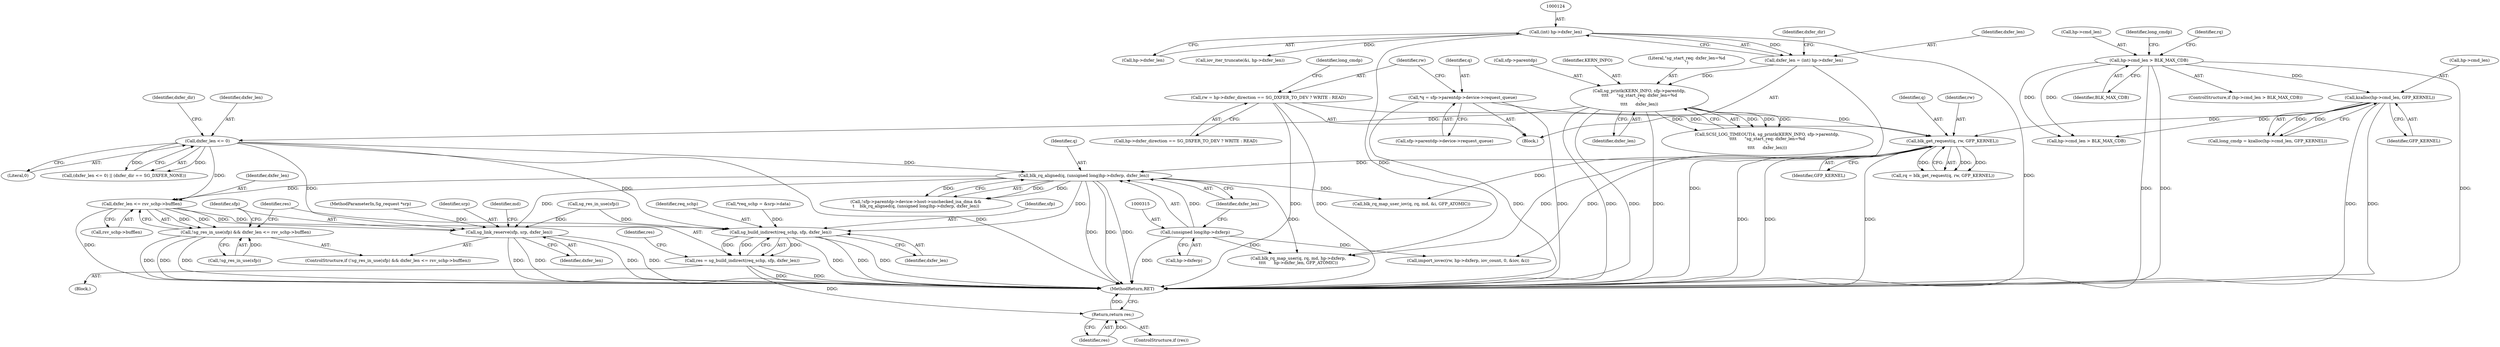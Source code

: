 digraph "0_linux_fdc81f45e9f57858da6351836507fbcf1b7583ee@pointer" {
"1000336" [label="(Call,dxfer_len <= rsv_schp->bufflen)"];
"1000312" [label="(Call,blk_rq_aligned(q, (unsigned long)hp->dxferp, dxfer_len))"];
"1000212" [label="(Call,blk_get_request(q, rw, GFP_KERNEL))"];
"1000155" [label="(Call,*q = sfp->parentdp->device->request_queue)"];
"1000167" [label="(Call,rw = hp->dxfer_direction == SG_DXFER_TO_DEV ? WRITE : READ)"];
"1000199" [label="(Call,kzalloc(hp->cmd_len, GFP_KERNEL))"];
"1000191" [label="(Call,hp->cmd_len > BLK_MAX_CDB)"];
"1000314" [label="(Call,(unsigned long)hp->dxferp)"];
"1000277" [label="(Call,dxfer_len <= 0)"];
"1000183" [label="(Call,sg_printk(KERN_INFO, sfp->parentdp,\n\t\t\t\t      \"sg_start_req: dxfer_len=%d\n\",\n\t\t\t\t      dxfer_len))"];
"1000121" [label="(Call,dxfer_len = (int) hp->dxfer_len)"];
"1000123" [label="(Call,(int) hp->dxfer_len)"];
"1000332" [label="(Call,!sg_res_in_use(sfp) && dxfer_len <= rsv_schp->bufflen)"];
"1000341" [label="(Call,sg_link_reserve(sfp, srp, dxfer_len))"];
"1000349" [label="(Call,sg_build_indirect(req_schp, sfp, dxfer_len))"];
"1000347" [label="(Call,res = sg_build_indirect(req_schp, sfp, dxfer_len))"];
"1000355" [label="(Return,return res;)"];
"1000278" [label="(Identifier,dxfer_len)"];
"1000331" [label="(ControlStructure,if (!sg_res_in_use(sfp) && dxfer_len <= rsv_schp->bufflen))"];
"1000352" [label="(Identifier,dxfer_len)"];
"1000346" [label="(Block,)"];
"1000338" [label="(Call,rsv_schp->bufflen)"];
"1000314" [label="(Call,(unsigned long)hp->dxferp)"];
"1000333" [label="(Call,!sg_res_in_use(sfp))"];
"1000349" [label="(Call,sg_build_indirect(req_schp, sfp, dxfer_len))"];
"1000347" [label="(Call,res = sg_build_indirect(req_schp, sfp, dxfer_len))"];
"1000181" [label="(Call,SCSI_LOG_TIMEOUT(4, sg_printk(KERN_INFO, sfp->parentdp,\n\t\t\t\t      \"sg_start_req: dxfer_len=%d\n\",\n\t\t\t\t      dxfer_len)))"];
"1000435" [label="(Call,iov_iter_truncate(&i, hp->dxfer_len))"];
"1000336" [label="(Call,dxfer_len <= rsv_schp->bufflen)"];
"1000493" [label="(MethodReturn,RET)"];
"1000279" [label="(Literal,0)"];
"1000203" [label="(Identifier,GFP_KERNEL)"];
"1000213" [label="(Identifier,q)"];
"1000155" [label="(Call,*q = sfp->parentdp->device->request_queue)"];
"1000104" [label="(Block,)"];
"1000156" [label="(Identifier,q)"];
"1000121" [label="(Call,dxfer_len = (int) hp->dxfer_len)"];
"1000418" [label="(Call,import_iovec(rw, hp->dxferp, iov_count, 0, &iov, &i))"];
"1000342" [label="(Identifier,sfp)"];
"1000337" [label="(Identifier,dxfer_len)"];
"1000354" [label="(Identifier,res)"];
"1000332" [label="(Call,!sg_res_in_use(sfp) && dxfer_len <= rsv_schp->bufflen)"];
"1000319" [label="(Identifier,dxfer_len)"];
"1000198" [label="(Identifier,long_cmdp)"];
"1000281" [label="(Identifier,dxfer_dir)"];
"1000184" [label="(Identifier,KERN_INFO)"];
"1000123" [label="(Call,(int) hp->dxfer_len)"];
"1000122" [label="(Identifier,dxfer_len)"];
"1000348" [label="(Identifier,res)"];
"1000141" [label="(Call,*req_schp = &srp->data)"];
"1000200" [label="(Call,hp->cmd_len)"];
"1000312" [label="(Call,blk_rq_aligned(q, (unsigned long)hp->dxferp, dxfer_len))"];
"1000228" [label="(Call,hp->cmd_len > BLK_MAX_CDB)"];
"1000210" [label="(Call,rq = blk_get_request(q, rw, GFP_KERNEL))"];
"1000157" [label="(Call,sfp->parentdp->device->request_queue)"];
"1000190" [label="(ControlStructure,if (hp->cmd_len > BLK_MAX_CDB))"];
"1000343" [label="(Identifier,srp)"];
"1000351" [label="(Identifier,sfp)"];
"1000359" [label="(Identifier,md)"];
"1000350" [label="(Identifier,req_schp)"];
"1000344" [label="(Identifier,dxfer_len)"];
"1000212" [label="(Call,blk_get_request(q, rw, GFP_KERNEL))"];
"1000276" [label="(Call,(dxfer_len <= 0) || (dxfer_dir == SG_DXFER_NONE))"];
"1000355" [label="(Return,return res;)"];
"1000301" [label="(Call,!sfp->parentdp->device->host->unchecked_isa_dma &&\n\t    blk_rq_aligned(q, (unsigned long)hp->dxferp, dxfer_len))"];
"1000356" [label="(Identifier,res)"];
"1000167" [label="(Call,rw = hp->dxfer_direction == SG_DXFER_TO_DEV ? WRITE : READ)"];
"1000313" [label="(Identifier,q)"];
"1000197" [label="(Call,long_cmdp = kzalloc(hp->cmd_len, GFP_KERNEL))"];
"1000211" [label="(Identifier,rq)"];
"1000130" [label="(Identifier,dxfer_dir)"];
"1000334" [label="(Call,sg_res_in_use(sfp))"];
"1000341" [label="(Call,sg_link_reserve(sfp, srp, dxfer_len))"];
"1000214" [label="(Identifier,rw)"];
"1000189" [label="(Identifier,dxfer_len)"];
"1000195" [label="(Identifier,BLK_MAX_CDB)"];
"1000277" [label="(Call,dxfer_len <= 0)"];
"1000102" [label="(MethodParameterIn,Sg_request *srp)"];
"1000168" [label="(Identifier,rw)"];
"1000215" [label="(Identifier,GFP_KERNEL)"];
"1000199" [label="(Call,kzalloc(hp->cmd_len, GFP_KERNEL))"];
"1000455" [label="(Call,blk_rq_map_user(q, rq, md, hp->dxferp,\n\t\t\t\t      hp->dxfer_len, GFP_ATOMIC))"];
"1000316" [label="(Call,hp->dxferp)"];
"1000188" [label="(Literal,\"sg_start_req: dxfer_len=%d\n\")"];
"1000353" [label="(ControlStructure,if (res))"];
"1000192" [label="(Call,hp->cmd_len)"];
"1000125" [label="(Call,hp->dxfer_len)"];
"1000179" [label="(Identifier,long_cmdp)"];
"1000185" [label="(Call,sfp->parentdp)"];
"1000183" [label="(Call,sg_printk(KERN_INFO, sfp->parentdp,\n\t\t\t\t      \"sg_start_req: dxfer_len=%d\n\",\n\t\t\t\t      dxfer_len))"];
"1000169" [label="(Call,hp->dxfer_direction == SG_DXFER_TO_DEV ? WRITE : READ)"];
"1000443" [label="(Call,blk_rq_map_user_iov(q, rq, md, &i, GFP_ATOMIC))"];
"1000191" [label="(Call,hp->cmd_len > BLK_MAX_CDB)"];
"1000336" -> "1000332"  [label="AST: "];
"1000336" -> "1000338"  [label="CFG: "];
"1000337" -> "1000336"  [label="AST: "];
"1000338" -> "1000336"  [label="AST: "];
"1000332" -> "1000336"  [label="CFG: "];
"1000336" -> "1000493"  [label="DDG: "];
"1000336" -> "1000332"  [label="DDG: "];
"1000336" -> "1000332"  [label="DDG: "];
"1000312" -> "1000336"  [label="DDG: "];
"1000277" -> "1000336"  [label="DDG: "];
"1000336" -> "1000341"  [label="DDG: "];
"1000336" -> "1000349"  [label="DDG: "];
"1000312" -> "1000301"  [label="AST: "];
"1000312" -> "1000319"  [label="CFG: "];
"1000313" -> "1000312"  [label="AST: "];
"1000314" -> "1000312"  [label="AST: "];
"1000319" -> "1000312"  [label="AST: "];
"1000301" -> "1000312"  [label="CFG: "];
"1000312" -> "1000493"  [label="DDG: "];
"1000312" -> "1000493"  [label="DDG: "];
"1000312" -> "1000493"  [label="DDG: "];
"1000312" -> "1000301"  [label="DDG: "];
"1000312" -> "1000301"  [label="DDG: "];
"1000312" -> "1000301"  [label="DDG: "];
"1000212" -> "1000312"  [label="DDG: "];
"1000314" -> "1000312"  [label="DDG: "];
"1000277" -> "1000312"  [label="DDG: "];
"1000312" -> "1000341"  [label="DDG: "];
"1000312" -> "1000349"  [label="DDG: "];
"1000312" -> "1000443"  [label="DDG: "];
"1000312" -> "1000455"  [label="DDG: "];
"1000212" -> "1000210"  [label="AST: "];
"1000212" -> "1000215"  [label="CFG: "];
"1000213" -> "1000212"  [label="AST: "];
"1000214" -> "1000212"  [label="AST: "];
"1000215" -> "1000212"  [label="AST: "];
"1000210" -> "1000212"  [label="CFG: "];
"1000212" -> "1000493"  [label="DDG: "];
"1000212" -> "1000493"  [label="DDG: "];
"1000212" -> "1000493"  [label="DDG: "];
"1000212" -> "1000210"  [label="DDG: "];
"1000212" -> "1000210"  [label="DDG: "];
"1000212" -> "1000210"  [label="DDG: "];
"1000155" -> "1000212"  [label="DDG: "];
"1000167" -> "1000212"  [label="DDG: "];
"1000199" -> "1000212"  [label="DDG: "];
"1000212" -> "1000418"  [label="DDG: "];
"1000212" -> "1000443"  [label="DDG: "];
"1000212" -> "1000455"  [label="DDG: "];
"1000155" -> "1000104"  [label="AST: "];
"1000155" -> "1000157"  [label="CFG: "];
"1000156" -> "1000155"  [label="AST: "];
"1000157" -> "1000155"  [label="AST: "];
"1000168" -> "1000155"  [label="CFG: "];
"1000155" -> "1000493"  [label="DDG: "];
"1000155" -> "1000493"  [label="DDG: "];
"1000167" -> "1000104"  [label="AST: "];
"1000167" -> "1000169"  [label="CFG: "];
"1000168" -> "1000167"  [label="AST: "];
"1000169" -> "1000167"  [label="AST: "];
"1000179" -> "1000167"  [label="CFG: "];
"1000167" -> "1000493"  [label="DDG: "];
"1000167" -> "1000493"  [label="DDG: "];
"1000199" -> "1000197"  [label="AST: "];
"1000199" -> "1000203"  [label="CFG: "];
"1000200" -> "1000199"  [label="AST: "];
"1000203" -> "1000199"  [label="AST: "];
"1000197" -> "1000199"  [label="CFG: "];
"1000199" -> "1000493"  [label="DDG: "];
"1000199" -> "1000493"  [label="DDG: "];
"1000199" -> "1000197"  [label="DDG: "];
"1000199" -> "1000197"  [label="DDG: "];
"1000191" -> "1000199"  [label="DDG: "];
"1000199" -> "1000228"  [label="DDG: "];
"1000191" -> "1000190"  [label="AST: "];
"1000191" -> "1000195"  [label="CFG: "];
"1000192" -> "1000191"  [label="AST: "];
"1000195" -> "1000191"  [label="AST: "];
"1000198" -> "1000191"  [label="CFG: "];
"1000211" -> "1000191"  [label="CFG: "];
"1000191" -> "1000493"  [label="DDG: "];
"1000191" -> "1000493"  [label="DDG: "];
"1000191" -> "1000493"  [label="DDG: "];
"1000191" -> "1000228"  [label="DDG: "];
"1000191" -> "1000228"  [label="DDG: "];
"1000314" -> "1000316"  [label="CFG: "];
"1000315" -> "1000314"  [label="AST: "];
"1000316" -> "1000314"  [label="AST: "];
"1000319" -> "1000314"  [label="CFG: "];
"1000314" -> "1000493"  [label="DDG: "];
"1000314" -> "1000418"  [label="DDG: "];
"1000314" -> "1000455"  [label="DDG: "];
"1000277" -> "1000276"  [label="AST: "];
"1000277" -> "1000279"  [label="CFG: "];
"1000278" -> "1000277"  [label="AST: "];
"1000279" -> "1000277"  [label="AST: "];
"1000281" -> "1000277"  [label="CFG: "];
"1000276" -> "1000277"  [label="CFG: "];
"1000277" -> "1000493"  [label="DDG: "];
"1000277" -> "1000276"  [label="DDG: "];
"1000277" -> "1000276"  [label="DDG: "];
"1000183" -> "1000277"  [label="DDG: "];
"1000277" -> "1000341"  [label="DDG: "];
"1000277" -> "1000349"  [label="DDG: "];
"1000183" -> "1000181"  [label="AST: "];
"1000183" -> "1000189"  [label="CFG: "];
"1000184" -> "1000183"  [label="AST: "];
"1000185" -> "1000183"  [label="AST: "];
"1000188" -> "1000183"  [label="AST: "];
"1000189" -> "1000183"  [label="AST: "];
"1000181" -> "1000183"  [label="CFG: "];
"1000183" -> "1000493"  [label="DDG: "];
"1000183" -> "1000493"  [label="DDG: "];
"1000183" -> "1000493"  [label="DDG: "];
"1000183" -> "1000181"  [label="DDG: "];
"1000183" -> "1000181"  [label="DDG: "];
"1000183" -> "1000181"  [label="DDG: "];
"1000183" -> "1000181"  [label="DDG: "];
"1000121" -> "1000183"  [label="DDG: "];
"1000121" -> "1000104"  [label="AST: "];
"1000121" -> "1000123"  [label="CFG: "];
"1000122" -> "1000121"  [label="AST: "];
"1000123" -> "1000121"  [label="AST: "];
"1000130" -> "1000121"  [label="CFG: "];
"1000121" -> "1000493"  [label="DDG: "];
"1000123" -> "1000121"  [label="DDG: "];
"1000123" -> "1000125"  [label="CFG: "];
"1000124" -> "1000123"  [label="AST: "];
"1000125" -> "1000123"  [label="AST: "];
"1000123" -> "1000493"  [label="DDG: "];
"1000123" -> "1000435"  [label="DDG: "];
"1000123" -> "1000455"  [label="DDG: "];
"1000332" -> "1000331"  [label="AST: "];
"1000332" -> "1000333"  [label="CFG: "];
"1000333" -> "1000332"  [label="AST: "];
"1000342" -> "1000332"  [label="CFG: "];
"1000348" -> "1000332"  [label="CFG: "];
"1000332" -> "1000493"  [label="DDG: "];
"1000332" -> "1000493"  [label="DDG: "];
"1000332" -> "1000493"  [label="DDG: "];
"1000333" -> "1000332"  [label="DDG: "];
"1000341" -> "1000331"  [label="AST: "];
"1000341" -> "1000344"  [label="CFG: "];
"1000342" -> "1000341"  [label="AST: "];
"1000343" -> "1000341"  [label="AST: "];
"1000344" -> "1000341"  [label="AST: "];
"1000359" -> "1000341"  [label="CFG: "];
"1000341" -> "1000493"  [label="DDG: "];
"1000341" -> "1000493"  [label="DDG: "];
"1000341" -> "1000493"  [label="DDG: "];
"1000341" -> "1000493"  [label="DDG: "];
"1000334" -> "1000341"  [label="DDG: "];
"1000102" -> "1000341"  [label="DDG: "];
"1000349" -> "1000347"  [label="AST: "];
"1000349" -> "1000352"  [label="CFG: "];
"1000350" -> "1000349"  [label="AST: "];
"1000351" -> "1000349"  [label="AST: "];
"1000352" -> "1000349"  [label="AST: "];
"1000347" -> "1000349"  [label="CFG: "];
"1000349" -> "1000493"  [label="DDG: "];
"1000349" -> "1000493"  [label="DDG: "];
"1000349" -> "1000493"  [label="DDG: "];
"1000349" -> "1000347"  [label="DDG: "];
"1000349" -> "1000347"  [label="DDG: "];
"1000349" -> "1000347"  [label="DDG: "];
"1000141" -> "1000349"  [label="DDG: "];
"1000334" -> "1000349"  [label="DDG: "];
"1000347" -> "1000346"  [label="AST: "];
"1000348" -> "1000347"  [label="AST: "];
"1000354" -> "1000347"  [label="CFG: "];
"1000347" -> "1000493"  [label="DDG: "];
"1000347" -> "1000493"  [label="DDG: "];
"1000347" -> "1000355"  [label="DDG: "];
"1000355" -> "1000353"  [label="AST: "];
"1000355" -> "1000356"  [label="CFG: "];
"1000356" -> "1000355"  [label="AST: "];
"1000493" -> "1000355"  [label="CFG: "];
"1000355" -> "1000493"  [label="DDG: "];
"1000356" -> "1000355"  [label="DDG: "];
}
